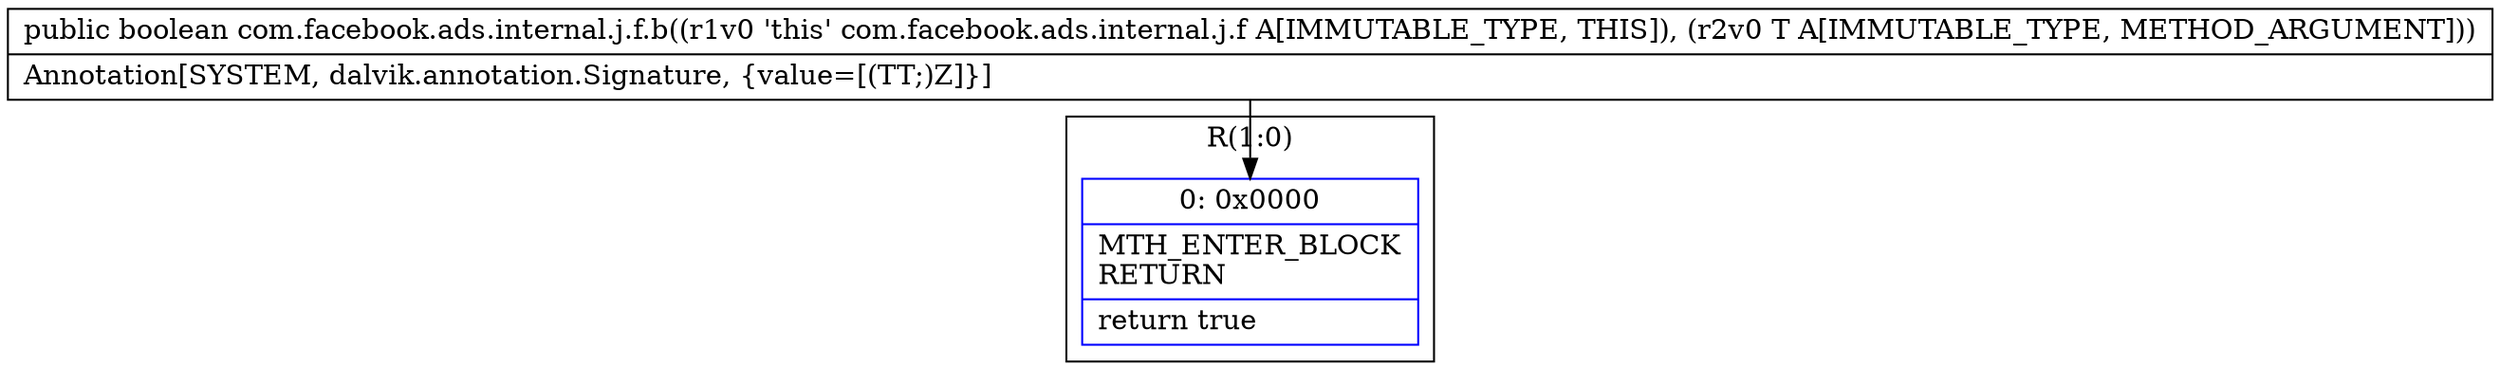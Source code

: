 digraph "CFG forcom.facebook.ads.internal.j.f.b(Lcom\/facebook\/ads\/internal\/j\/d;)Z" {
subgraph cluster_Region_1713282831 {
label = "R(1:0)";
node [shape=record,color=blue];
Node_0 [shape=record,label="{0\:\ 0x0000|MTH_ENTER_BLOCK\lRETURN\l|return true\l}"];
}
MethodNode[shape=record,label="{public boolean com.facebook.ads.internal.j.f.b((r1v0 'this' com.facebook.ads.internal.j.f A[IMMUTABLE_TYPE, THIS]), (r2v0 T A[IMMUTABLE_TYPE, METHOD_ARGUMENT]))  | Annotation[SYSTEM, dalvik.annotation.Signature, \{value=[(TT;)Z]\}]\l}"];
MethodNode -> Node_0;
}

